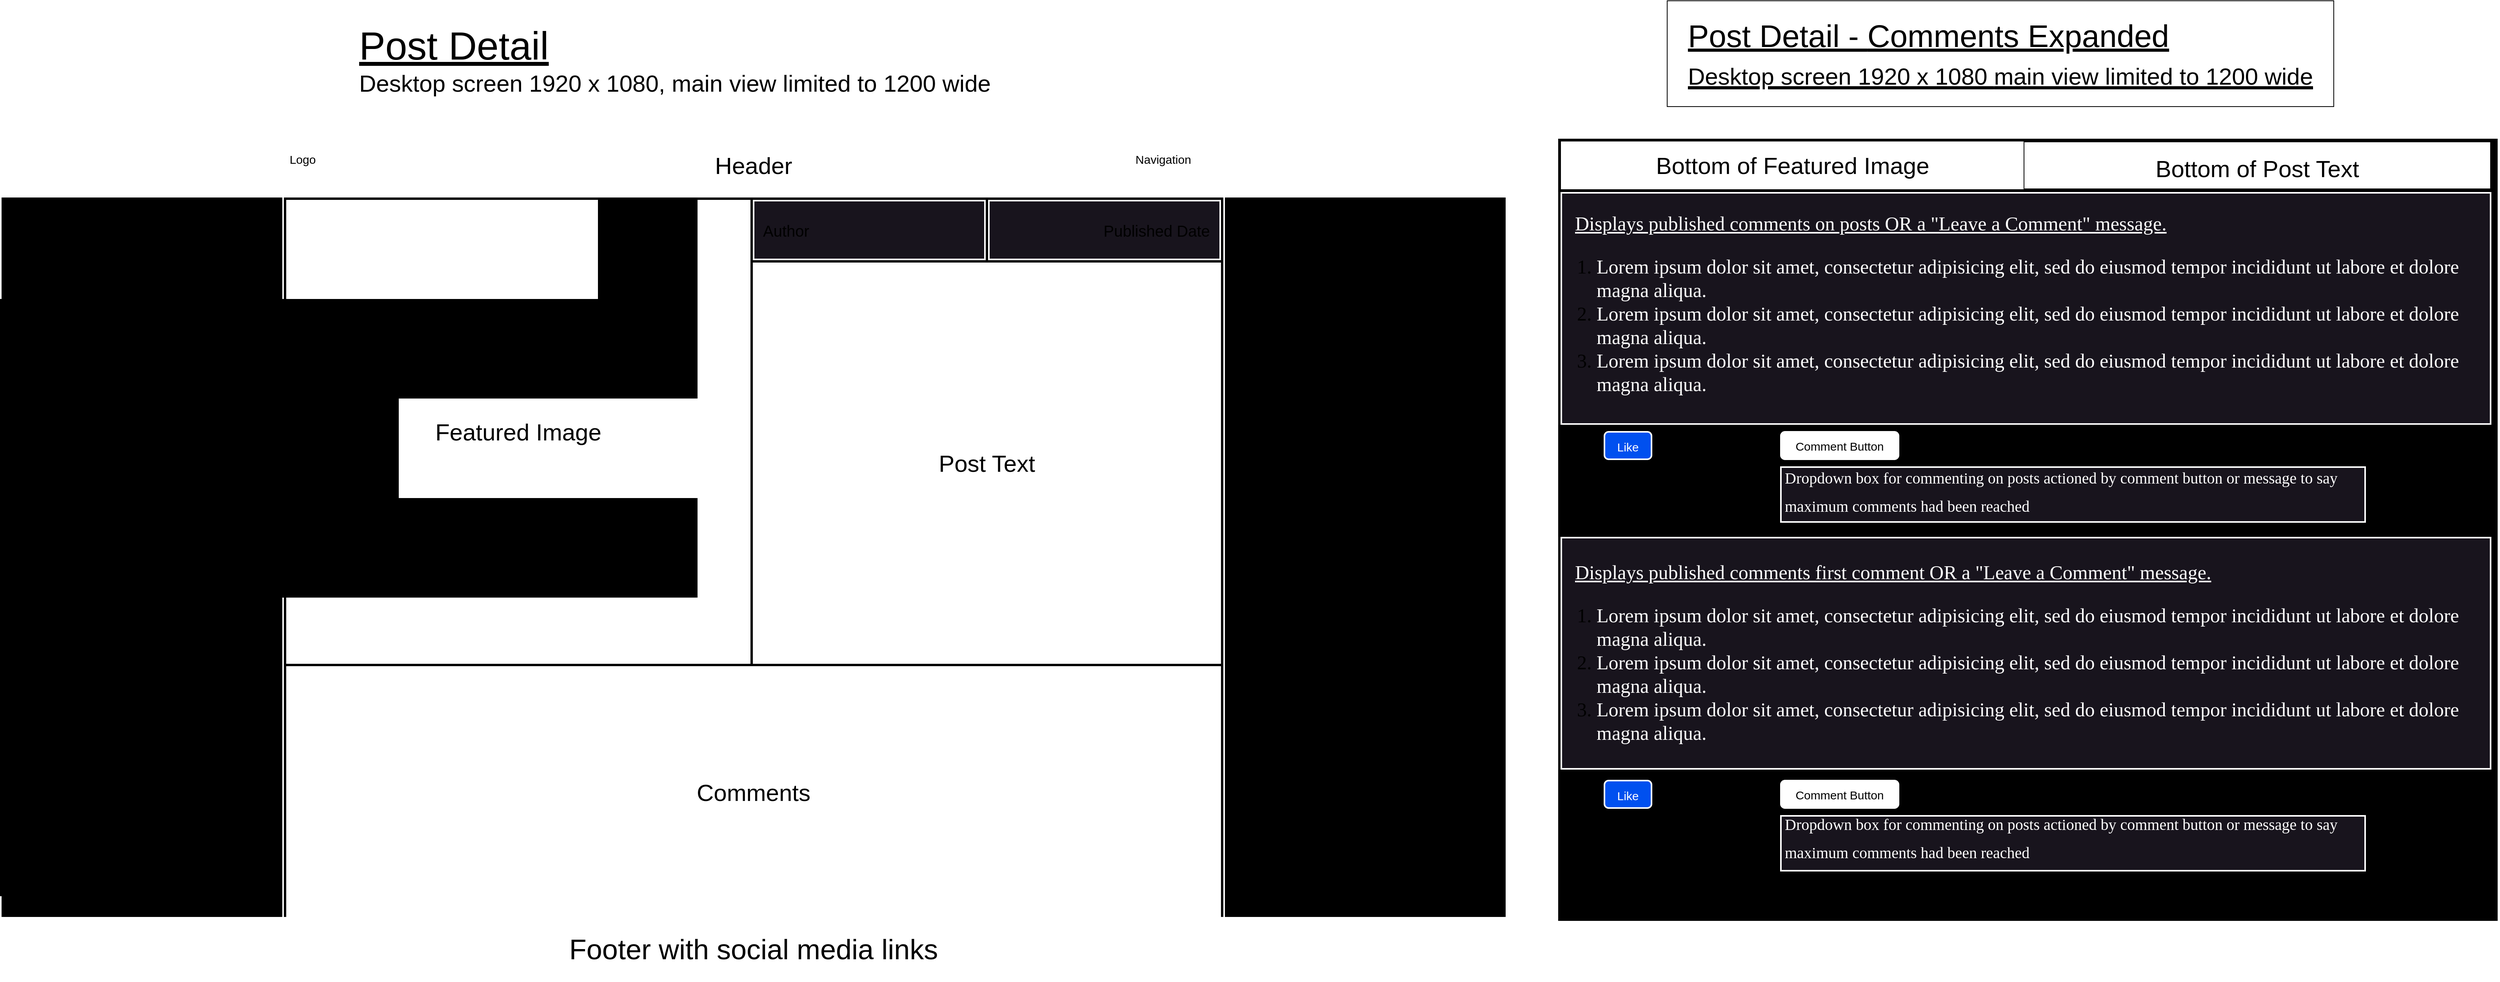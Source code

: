 <mxfile>
    <diagram id="476jkahuOBYTuhZ4lHAv" name="Page-1">
        <mxGraphModel dx="1042" dy="1193" grid="1" gridSize="5" guides="1" tooltips="1" connect="1" arrows="1" fold="1" page="1" pageScale="1" pageWidth="1169" pageHeight="827" math="0" shadow="0">
            <root>
                <mxCell id="0"/>
                <mxCell id="1" parent="0"/>
                <mxCell id="232" value="" style="rounded=0;whiteSpace=wrap;html=1;strokeColor=#FFFFFF;strokeWidth=2;fontSize=40;fillColor=#000000;movable=0;resizable=0;rotatable=0;deletable=0;editable=0;connectable=0;" parent="1" vertex="1">
                    <mxGeometry x="2060" y="-515" width="1200" height="1000" as="geometry"/>
                </mxCell>
                <mxCell id="3" value="" style="rounded=0;whiteSpace=wrap;html=1;movable=0;resizable=0;rotatable=0;deletable=0;editable=0;connectable=0;fillColor=#000000;strokeColor=#FFFFFF;strokeWidth=2;" parent="1" vertex="1">
                    <mxGeometry x="75" y="-520" width="1920" height="1080" as="geometry"/>
                </mxCell>
                <mxCell id="4" value="&lt;font style=&quot;font-size: 30px;&quot;&gt;Header&lt;/font&gt;" style="rounded=0;whiteSpace=wrap;html=1;strokeWidth=2;movable=0;resizable=0;rotatable=0;deletable=0;editable=0;connectable=0;strokeColor=#FFFFFF;" parent="1" vertex="1">
                    <mxGeometry x="75" y="-520" width="1920" height="80" as="geometry"/>
                </mxCell>
                <mxCell id="5" value="&lt;font style=&quot;font-size: 36px;&quot;&gt;Footer with social media links&lt;/font&gt;" style="rounded=0;whiteSpace=wrap;html=1;strokeWidth=2;align=center;verticalAlign=middle;labelPosition=center;verticalLabelPosition=middle;movable=0;resizable=0;rotatable=0;deletable=0;editable=0;connectable=0;strokeColor=#FFFFFF;" parent="1" vertex="1">
                    <mxGeometry x="75" y="480" width="1920" height="80" as="geometry"/>
                </mxCell>
                <mxCell id="6" value="&lt;span style=&quot;font-size: 50px;&quot;&gt;&lt;u&gt;Post Detail&lt;br&gt;&lt;/u&gt;&lt;/span&gt;&lt;span style=&quot;font-size: 30px;&quot;&gt;Desktop screen 1920 x 1080, m&lt;/span&gt;&lt;span style=&quot;background-color: initial; font-size: 30px;&quot;&gt;ain view limited to 1200 wide&lt;/span&gt;&lt;span style=&quot;font-size: 30px;&quot;&gt;&lt;br&gt;&lt;/span&gt;" style="text;html=1;align=left;verticalAlign=middle;resizable=0;points=[];autosize=1;strokeColor=#FFFFFF;fillColor=default;fontStyle=0;strokeWidth=2;movable=0;rotatable=0;deletable=0;editable=0;connectable=0;" parent="1" vertex="1">
                    <mxGeometry x="530" y="-670" width="825" height="110" as="geometry"/>
                </mxCell>
                <mxCell id="15" value="&lt;font style=&quot;font-size: 15px;&quot;&gt;Logo&lt;/font&gt;" style="whiteSpace=wrap;html=1;aspect=fixed;strokeColor=#FFFFFF;strokeWidth=2;fontSize=100;fillColor=default;verticalAlign=bottom;movable=0;resizable=0;rotatable=0;deletable=0;editable=0;connectable=0;" parent="1" vertex="1">
                    <mxGeometry x="435" y="-505" width="50" height="50" as="geometry"/>
                </mxCell>
                <mxCell id="17" value="&lt;font style=&quot;font-size: 15px;&quot;&gt;Navigation&lt;/font&gt;" style="rounded=0;whiteSpace=wrap;html=1;strokeColor=#FFFFFF;strokeWidth=2;fontSize=100;fillColor=default;gradientColor=none;horizontal=1;verticalAlign=bottom;movable=0;resizable=0;rotatable=0;deletable=0;editable=0;connectable=0;" parent="1" vertex="1">
                    <mxGeometry x="1480" y="-505" width="155" height="50" as="geometry"/>
                </mxCell>
                <mxCell id="128" value="" style="rounded=0;whiteSpace=wrap;html=1;strokeColor=#FFFFFF;strokeWidth=2;fontSize=30;movable=0;resizable=0;rotatable=0;deletable=0;editable=0;connectable=0;fillColor=#000000;" parent="1" vertex="1">
                    <mxGeometry x="435" y="-440" width="1200" height="920" as="geometry"/>
                </mxCell>
                <mxCell id="142" value="Featured Image" style="whiteSpace=wrap;html=1;aspect=fixed;strokeColor=#FFFFFF;strokeWidth=2;fontSize=30;movable=0;resizable=0;rotatable=0;deletable=0;editable=0;connectable=0;" parent="1" vertex="1">
                    <mxGeometry x="440" y="-435" width="590" height="590" as="geometry"/>
                </mxCell>
                <mxCell id="145" value="Post Text" style="rounded=0;whiteSpace=wrap;html=1;strokeColor=#FFFFFF;strokeWidth=2;fontSize=30;movable=0;resizable=0;rotatable=0;deletable=0;editable=0;connectable=0;" parent="1" vertex="1">
                    <mxGeometry x="1035" y="-355" width="595" height="510" as="geometry"/>
                </mxCell>
                <mxCell id="179" value="&lt;font style=&quot;font-size: 30px;&quot;&gt;Comments&lt;/font&gt;" style="rounded=0;whiteSpace=wrap;html=1;movable=0;resizable=0;rotatable=0;deletable=0;editable=0;connectable=0;strokeWidth=2;strokeColor=#FFFFFF;" parent="1" vertex="1">
                    <mxGeometry x="440" y="160" width="1190" height="320" as="geometry"/>
                </mxCell>
                <mxCell id="216" value="&lt;font style=&quot;font-size: 30px;&quot;&gt;Bottom of Featured Image&lt;/font&gt;" style="rounded=0;whiteSpace=wrap;html=1;strokeColor=#FFFFFF;strokeWidth=1;fontSize=15;verticalAlign=middle;movable=0;resizable=0;rotatable=0;deletable=0;editable=0;connectable=0;" parent="1" vertex="1">
                    <mxGeometry x="2065" y="-510" width="590" height="60" as="geometry"/>
                </mxCell>
                <mxCell id="217" value="&lt;span style=&quot;color: rgba(0, 0, 0, 0); font-family: monospace; font-size: 0px; text-align: start;&quot;&gt;Number of Likes&lt;/span&gt;" style="text;html=1;strokeColor=none;fillColor=none;align=center;verticalAlign=middle;whiteSpace=wrap;rounded=0;strokeWidth=2;fontSize=20;fontColor=#FFFFFF;movable=0;resizable=0;rotatable=0;deletable=0;editable=0;connectable=0;" parent="1" vertex="1">
                    <mxGeometry x="2700" y="500" width="60" height="30" as="geometry"/>
                </mxCell>
                <mxCell id="218" value="&lt;font style=&quot;font-size: 15px;&quot;&gt;Like&lt;/font&gt;" style="rounded=1;whiteSpace=wrap;html=1;strokeColor=#FFFFFF;strokeWidth=2;fontSize=30;fillColor=#0050ef;fontColor=#ffffff;verticalAlign=bottom;movable=0;resizable=0;rotatable=0;deletable=0;editable=0;connectable=0;" parent="1" vertex="1">
                    <mxGeometry x="2120" y="-140" width="60" height="35" as="geometry"/>
                </mxCell>
                <mxCell id="219" value="Comment Button" style="rounded=1;whiteSpace=wrap;html=1;strokeColor=#FFFFFF;strokeWidth=2;fontSize=15;movable=0;resizable=0;rotatable=0;deletable=0;editable=0;connectable=0;" parent="1" vertex="1">
                    <mxGeometry x="2345" y="-140" width="150" height="35" as="geometry"/>
                </mxCell>
                <mxCell id="220" value="Likes Count" style="text;html=1;strokeColor=none;fillColor=none;align=center;verticalAlign=middle;whiteSpace=wrap;rounded=0;strokeWidth=2;fontSize=15;movable=0;resizable=0;rotatable=0;deletable=0;editable=0;connectable=0;" parent="1" vertex="1">
                    <mxGeometry x="2235" y="-140" width="50" height="35" as="geometry"/>
                </mxCell>
                <mxCell id="227" value="&lt;div style=&quot;text-align: left; font-size: 40px;&quot;&gt;&lt;u style=&quot;background-color: initial;&quot;&gt;&lt;font style=&quot;font-size: 40px;&quot;&gt;Post Detail -&amp;nbsp;&lt;/font&gt;&lt;/u&gt;&lt;u style=&quot;background-color: initial;&quot;&gt;Comments Expanded&lt;/u&gt;&lt;/div&gt;&lt;font style=&quot;font-size: 40px;&quot;&gt;&lt;u style=&quot;&quot;&gt;&lt;div style=&quot;text-align: left;&quot;&gt;&lt;font style=&quot;text-align: center; font-size: 30px;&quot;&gt;Desktop screen 1920 x 1080&amp;nbsp;&lt;/font&gt;&lt;span style=&quot;background-color: initial; font-size: 30px; text-align: center;&quot;&gt;main view limited to 1200 wide&lt;/span&gt;&lt;div style=&quot;text-align: center; font-size: 30px;&quot;&gt;&lt;/div&gt;&lt;/div&gt;&lt;/u&gt;&lt;/font&gt;" style="text;html=1;strokeColor=default;fillColor=default;align=center;verticalAlign=middle;whiteSpace=wrap;rounded=0;fontSize=30;movable=0;resizable=0;rotatable=0;deletable=0;editable=0;connectable=0;" parent="1" vertex="1">
                    <mxGeometry x="2200" y="-690" width="850" height="135" as="geometry"/>
                </mxCell>
                <mxCell id="230" value="&lt;font style=&quot;font-size: 30px;&quot;&gt;Bottom of Post Text&lt;/font&gt;" style="rounded=0;whiteSpace=wrap;html=1;strokeColor=default;strokeWidth=1;fontSize=50;fillColor=default;horizontal=1;verticalAlign=bottom;movable=0;resizable=0;rotatable=0;deletable=0;editable=0;connectable=0;" parent="1" vertex="1">
                    <mxGeometry x="2655" y="-510" width="595" height="60" as="geometry"/>
                </mxCell>
                <mxCell id="233" value="&lt;div style=&quot;&quot;&gt;&lt;span style=&quot;font-weight: normal;&quot;&gt;&lt;font style=&quot;font-size: 20px;&quot;&gt;Dropdown box for commenting on posts actioned by comment button or message to say maximum comments had been reached&lt;/font&gt;&lt;/span&gt;&lt;/div&gt;" style="text;html=1;strokeColor=#FFFFFF;fillColor=#18141D;spacing=5;spacingTop=-20;whiteSpace=wrap;overflow=hidden;rounded=0;strokeWidth=2;fontSize=30;verticalAlign=bottom;fontColor=#FFFFFF;fontFamily=Comic Sans MS;movable=0;resizable=0;rotatable=0;deletable=0;editable=0;connectable=0;" parent="1" vertex="1">
                    <mxGeometry x="2345" y="-95" width="745" height="70" as="geometry"/>
                </mxCell>
                <mxCell id="245" value="&lt;font style=&quot;font-size: 15px;&quot;&gt;Like&lt;/font&gt;" style="rounded=1;whiteSpace=wrap;html=1;strokeColor=#FFFFFF;strokeWidth=2;fontSize=30;fillColor=#0050ef;fontColor=#ffffff;verticalAlign=bottom;movable=0;resizable=0;rotatable=0;deletable=0;editable=0;connectable=0;" parent="1" vertex="1">
                    <mxGeometry x="2120" y="305" width="60" height="35" as="geometry"/>
                </mxCell>
                <mxCell id="246" value="Likes Count" style="text;html=1;strokeColor=none;fillColor=none;align=center;verticalAlign=middle;whiteSpace=wrap;rounded=0;strokeWidth=2;fontSize=15;movable=0;resizable=0;rotatable=0;deletable=0;editable=0;connectable=0;" parent="1" vertex="1">
                    <mxGeometry x="2235" y="305" width="50" height="35" as="geometry"/>
                </mxCell>
                <mxCell id="247" value="Comment Button" style="rounded=1;whiteSpace=wrap;html=1;strokeColor=#FFFFFF;strokeWidth=2;fontSize=15;movable=0;resizable=0;rotatable=0;deletable=0;editable=0;connectable=0;" parent="1" vertex="1">
                    <mxGeometry x="2345" y="305" width="150" height="35" as="geometry"/>
                </mxCell>
                <mxCell id="251" value="&lt;div style=&quot;font-size: 25px;&quot;&gt;&lt;font color=&quot;#ffffff&quot; style=&quot;font-size: 25px;&quot;&gt;&amp;nbsp; &lt;u style=&quot;&quot;&gt;Displays published comments on posts OR a &quot;Leave a Comment&quot; message.&lt;/u&gt;&lt;/font&gt;&lt;/div&gt;&lt;p style=&quot;font-size: 25px;&quot;&gt;&lt;/p&gt;&lt;ol style=&quot;font-size: 25px;&quot;&gt;&lt;li style=&quot;&quot;&gt;&lt;font color=&quot;#ffffff&quot; style=&quot;font-size: 25px;&quot;&gt;Lorem ipsum dolor sit amet, consectetur adipisicing elit, sed do eiusmod tempor incididunt ut labore et dolore magna aliqua.&lt;/font&gt;&lt;/li&gt;&lt;li style=&quot;&quot;&gt;&lt;font style=&quot;font-size: 25px;&quot; color=&quot;#ffffff&quot;&gt;Lorem ipsum dolor sit amet, consectetur adipisicing elit, sed do eiusmod tempor incididunt ut labore et dolore magna aliqua.&lt;/font&gt;&lt;/li&gt;&lt;li style=&quot;&quot;&gt;&lt;font style=&quot;font-size: 25px;&quot; color=&quot;#ffffff&quot;&gt;Lorem ipsum dolor sit amet, consectetur adipisicing elit, sed do eiusmod tempor incididunt ut labore et dolore magna aliqua.&lt;/font&gt;&lt;/li&gt;&lt;/ol&gt;&lt;p&gt;&lt;/p&gt;" style="text;html=1;strokeColor=#FFFFFF;fillColor=#18141D;spacing=5;spacingTop=-20;whiteSpace=wrap;overflow=hidden;rounded=0;strokeWidth=2;fontSize=30;verticalAlign=bottom;fontFamily=Comic Sans MS;movable=0;resizable=0;rotatable=0;deletable=0;editable=0;connectable=0;" parent="1" vertex="1">
                    <mxGeometry x="2065" y="-445" width="1185" height="295" as="geometry"/>
                </mxCell>
                <mxCell id="259" value="&lt;div style=&quot;font-size: 25px;&quot;&gt;&lt;font color=&quot;#ffffff&quot; style=&quot;font-size: 25px;&quot;&gt;&amp;nbsp; &lt;u style=&quot;font-size: 25px;&quot;&gt;Displays published comments first comment OR a &quot;Leave a Comment&quot; message.&lt;/u&gt;&lt;/font&gt;&lt;/div&gt;&lt;p style=&quot;font-size: 25px;&quot;&gt;&lt;/p&gt;&lt;ol style=&quot;font-size: 25px;&quot;&gt;&lt;li style=&quot;font-size: 25px;&quot;&gt;&lt;font color=&quot;#ffffff&quot; style=&quot;font-size: 25px;&quot;&gt;Lorem ipsum dolor sit amet, consectetur adipisicing elit, sed do eiusmod tempor incididunt ut labore et dolore magna aliqua.&lt;/font&gt;&lt;/li&gt;&lt;li style=&quot;font-size: 25px;&quot;&gt;&lt;font style=&quot;font-size: 25px;&quot; color=&quot;#ffffff&quot;&gt;Lorem ipsum dolor sit amet, consectetur adipisicing elit, sed do eiusmod tempor incididunt ut labore et dolore magna aliqua.&lt;/font&gt;&lt;/li&gt;&lt;li style=&quot;font-size: 25px;&quot;&gt;&lt;font style=&quot;font-size: 25px;&quot; color=&quot;#ffffff&quot;&gt;Lorem ipsum dolor sit amet, consectetur adipisicing elit, sed do eiusmod tempor incididunt ut labore et dolore magna aliqua.&lt;/font&gt;&lt;/li&gt;&lt;/ol&gt;&lt;p style=&quot;font-size: 25px;&quot;&gt;&lt;/p&gt;" style="text;html=1;strokeColor=#FFFFFF;fillColor=#18141D;spacing=5;spacingTop=-20;whiteSpace=wrap;overflow=hidden;rounded=0;strokeWidth=2;fontSize=25;verticalAlign=bottom;fontFamily=Comic Sans MS;movable=0;resizable=0;rotatable=0;deletable=0;editable=0;connectable=0;" parent="1" vertex="1">
                    <mxGeometry x="2065" y="-5" width="1185" height="295" as="geometry"/>
                </mxCell>
                <mxCell id="268" value="&lt;div style=&quot;&quot;&gt;&lt;span style=&quot;font-size: 20px;&quot;&gt;Dropdown box for commenting on posts actioned by comment button or message to say maximum comments had been reached&lt;/span&gt;&lt;br&gt;&lt;/div&gt;" style="text;html=1;strokeColor=#FFFFFF;fillColor=#18141D;spacing=5;spacingTop=-20;whiteSpace=wrap;overflow=hidden;rounded=0;strokeWidth=2;fontSize=30;verticalAlign=middle;fontColor=#FFFFFF;fontFamily=Comic Sans MS;movable=0;resizable=0;rotatable=0;deletable=0;editable=0;connectable=0;" parent="1" vertex="1">
                    <mxGeometry x="2345" y="350" width="745" height="70" as="geometry"/>
                </mxCell>
                <mxCell id="274" value="&amp;nbsp; Author" style="rounded=0;whiteSpace=wrap;html=1;strokeWidth=2;fontSize=20;fillColor=#18141D;strokeColor=#FFFFFF;align=left;movable=0;resizable=0;rotatable=0;deletable=0;editable=0;connectable=0;" parent="1" vertex="1">
                    <mxGeometry x="1035" y="-435" width="295" height="75" as="geometry"/>
                </mxCell>
                <mxCell id="275" value="&lt;div style=&quot;&quot;&gt;&lt;span style=&quot;background-color: initial;&quot;&gt;Published Date&amp;nbsp;&amp;nbsp;&lt;/span&gt;&lt;/div&gt;" style="rounded=0;whiteSpace=wrap;html=1;strokeWidth=2;fontSize=20;fillColor=#18141D;strokeColor=#FFFFFF;align=right;movable=0;resizable=0;rotatable=0;deletable=0;editable=0;connectable=0;" parent="1" vertex="1">
                    <mxGeometry x="1335" y="-435" width="295" height="75" as="geometry"/>
                </mxCell>
            </root>
        </mxGraphModel>
    </diagram>
</mxfile>